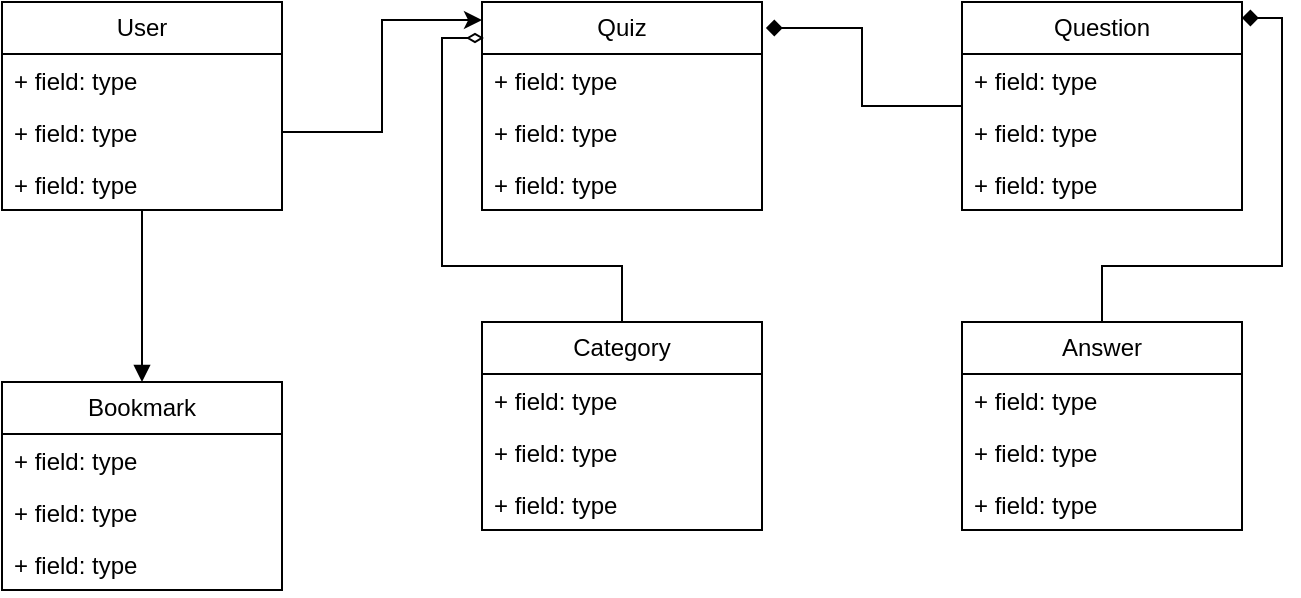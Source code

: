 <mxfile version="21.1.9" type="github">
  <diagram id="C5RBs43oDa-KdzZeNtuy" name="Page-1">
    <mxGraphModel dx="1434" dy="756" grid="1" gridSize="10" guides="1" tooltips="1" connect="1" arrows="1" fold="1" page="1" pageScale="1" pageWidth="827" pageHeight="1169" math="0" shadow="0">
      <root>
        <mxCell id="WIyWlLk6GJQsqaUBKTNV-0" />
        <mxCell id="WIyWlLk6GJQsqaUBKTNV-1" parent="WIyWlLk6GJQsqaUBKTNV-0" />
        <mxCell id="UnV5D2qOBzyPlxezONcd-26" style="edgeStyle=orthogonalEdgeStyle;rounded=0;orthogonalLoop=1;jettySize=auto;html=1;entryX=0.5;entryY=0;entryDx=0;entryDy=0;endArrow=block;endFill=1;" edge="1" parent="WIyWlLk6GJQsqaUBKTNV-1" source="UnV5D2qOBzyPlxezONcd-1" target="UnV5D2qOBzyPlxezONcd-21">
          <mxGeometry relative="1" as="geometry" />
        </mxCell>
        <mxCell id="UnV5D2qOBzyPlxezONcd-1" value="User" style="swimlane;fontStyle=0;childLayout=stackLayout;horizontal=1;startSize=26;fillColor=none;horizontalStack=0;resizeParent=1;resizeParentMax=0;resizeLast=0;collapsible=1;marginBottom=0;whiteSpace=wrap;html=1;" vertex="1" parent="WIyWlLk6GJQsqaUBKTNV-1">
          <mxGeometry x="40" y="40" width="140" height="104" as="geometry" />
        </mxCell>
        <mxCell id="UnV5D2qOBzyPlxezONcd-2" value="+ field: type" style="text;strokeColor=none;fillColor=none;align=left;verticalAlign=top;spacingLeft=4;spacingRight=4;overflow=hidden;rotatable=0;points=[[0,0.5],[1,0.5]];portConstraint=eastwest;whiteSpace=wrap;html=1;" vertex="1" parent="UnV5D2qOBzyPlxezONcd-1">
          <mxGeometry y="26" width="140" height="26" as="geometry" />
        </mxCell>
        <mxCell id="UnV5D2qOBzyPlxezONcd-3" value="+ field: type" style="text;strokeColor=none;fillColor=none;align=left;verticalAlign=top;spacingLeft=4;spacingRight=4;overflow=hidden;rotatable=0;points=[[0,0.5],[1,0.5]];portConstraint=eastwest;whiteSpace=wrap;html=1;" vertex="1" parent="UnV5D2qOBzyPlxezONcd-1">
          <mxGeometry y="52" width="140" height="26" as="geometry" />
        </mxCell>
        <mxCell id="UnV5D2qOBzyPlxezONcd-4" value="+ field: type" style="text;strokeColor=none;fillColor=none;align=left;verticalAlign=top;spacingLeft=4;spacingRight=4;overflow=hidden;rotatable=0;points=[[0,0.5],[1,0.5]];portConstraint=eastwest;whiteSpace=wrap;html=1;" vertex="1" parent="UnV5D2qOBzyPlxezONcd-1">
          <mxGeometry y="78" width="140" height="26" as="geometry" />
        </mxCell>
        <mxCell id="UnV5D2qOBzyPlxezONcd-5" value="Quiz" style="swimlane;fontStyle=0;childLayout=stackLayout;horizontal=1;startSize=26;fillColor=none;horizontalStack=0;resizeParent=1;resizeParentMax=0;resizeLast=0;collapsible=1;marginBottom=0;whiteSpace=wrap;html=1;" vertex="1" parent="WIyWlLk6GJQsqaUBKTNV-1">
          <mxGeometry x="280" y="40" width="140" height="104" as="geometry" />
        </mxCell>
        <mxCell id="UnV5D2qOBzyPlxezONcd-6" value="+ field: type" style="text;strokeColor=none;fillColor=none;align=left;verticalAlign=top;spacingLeft=4;spacingRight=4;overflow=hidden;rotatable=0;points=[[0,0.5],[1,0.5]];portConstraint=eastwest;whiteSpace=wrap;html=1;" vertex="1" parent="UnV5D2qOBzyPlxezONcd-5">
          <mxGeometry y="26" width="140" height="26" as="geometry" />
        </mxCell>
        <mxCell id="UnV5D2qOBzyPlxezONcd-7" value="+ field: type" style="text;strokeColor=none;fillColor=none;align=left;verticalAlign=top;spacingLeft=4;spacingRight=4;overflow=hidden;rotatable=0;points=[[0,0.5],[1,0.5]];portConstraint=eastwest;whiteSpace=wrap;html=1;" vertex="1" parent="UnV5D2qOBzyPlxezONcd-5">
          <mxGeometry y="52" width="140" height="26" as="geometry" />
        </mxCell>
        <mxCell id="UnV5D2qOBzyPlxezONcd-8" value="+ field: type" style="text;strokeColor=none;fillColor=none;align=left;verticalAlign=top;spacingLeft=4;spacingRight=4;overflow=hidden;rotatable=0;points=[[0,0.5],[1,0.5]];portConstraint=eastwest;whiteSpace=wrap;html=1;" vertex="1" parent="UnV5D2qOBzyPlxezONcd-5">
          <mxGeometry y="78" width="140" height="26" as="geometry" />
        </mxCell>
        <mxCell id="UnV5D2qOBzyPlxezONcd-30" style="edgeStyle=orthogonalEdgeStyle;rounded=0;orthogonalLoop=1;jettySize=auto;html=1;entryX=1.014;entryY=0.125;entryDx=0;entryDy=0;entryPerimeter=0;endArrow=diamond;endFill=1;" edge="1" parent="WIyWlLk6GJQsqaUBKTNV-1" source="UnV5D2qOBzyPlxezONcd-9" target="UnV5D2qOBzyPlxezONcd-5">
          <mxGeometry relative="1" as="geometry" />
        </mxCell>
        <mxCell id="UnV5D2qOBzyPlxezONcd-9" value="Question" style="swimlane;fontStyle=0;childLayout=stackLayout;horizontal=1;startSize=26;fillColor=none;horizontalStack=0;resizeParent=1;resizeParentMax=0;resizeLast=0;collapsible=1;marginBottom=0;whiteSpace=wrap;html=1;" vertex="1" parent="WIyWlLk6GJQsqaUBKTNV-1">
          <mxGeometry x="520" y="40" width="140" height="104" as="geometry" />
        </mxCell>
        <mxCell id="UnV5D2qOBzyPlxezONcd-10" value="+ field: type" style="text;strokeColor=none;fillColor=none;align=left;verticalAlign=top;spacingLeft=4;spacingRight=4;overflow=hidden;rotatable=0;points=[[0,0.5],[1,0.5]];portConstraint=eastwest;whiteSpace=wrap;html=1;" vertex="1" parent="UnV5D2qOBzyPlxezONcd-9">
          <mxGeometry y="26" width="140" height="26" as="geometry" />
        </mxCell>
        <mxCell id="UnV5D2qOBzyPlxezONcd-11" value="+ field: type" style="text;strokeColor=none;fillColor=none;align=left;verticalAlign=top;spacingLeft=4;spacingRight=4;overflow=hidden;rotatable=0;points=[[0,0.5],[1,0.5]];portConstraint=eastwest;whiteSpace=wrap;html=1;" vertex="1" parent="UnV5D2qOBzyPlxezONcd-9">
          <mxGeometry y="52" width="140" height="26" as="geometry" />
        </mxCell>
        <mxCell id="UnV5D2qOBzyPlxezONcd-12" value="+ field: type" style="text;strokeColor=none;fillColor=none;align=left;verticalAlign=top;spacingLeft=4;spacingRight=4;overflow=hidden;rotatable=0;points=[[0,0.5],[1,0.5]];portConstraint=eastwest;whiteSpace=wrap;html=1;" vertex="1" parent="UnV5D2qOBzyPlxezONcd-9">
          <mxGeometry y="78" width="140" height="26" as="geometry" />
        </mxCell>
        <mxCell id="UnV5D2qOBzyPlxezONcd-29" style="edgeStyle=orthogonalEdgeStyle;rounded=0;orthogonalLoop=1;jettySize=auto;html=1;entryX=1;entryY=0.077;entryDx=0;entryDy=0;entryPerimeter=0;endArrow=diamond;endFill=1;" edge="1" parent="WIyWlLk6GJQsqaUBKTNV-1" source="UnV5D2qOBzyPlxezONcd-13" target="UnV5D2qOBzyPlxezONcd-9">
          <mxGeometry relative="1" as="geometry">
            <mxPoint x="780" y="50" as="targetPoint" />
          </mxGeometry>
        </mxCell>
        <mxCell id="UnV5D2qOBzyPlxezONcd-13" value="Answer" style="swimlane;fontStyle=0;childLayout=stackLayout;horizontal=1;startSize=26;fillColor=none;horizontalStack=0;resizeParent=1;resizeParentMax=0;resizeLast=0;collapsible=1;marginBottom=0;whiteSpace=wrap;html=1;" vertex="1" parent="WIyWlLk6GJQsqaUBKTNV-1">
          <mxGeometry x="520" y="200" width="140" height="104" as="geometry" />
        </mxCell>
        <mxCell id="UnV5D2qOBzyPlxezONcd-14" value="+ field: type" style="text;strokeColor=none;fillColor=none;align=left;verticalAlign=top;spacingLeft=4;spacingRight=4;overflow=hidden;rotatable=0;points=[[0,0.5],[1,0.5]];portConstraint=eastwest;whiteSpace=wrap;html=1;" vertex="1" parent="UnV5D2qOBzyPlxezONcd-13">
          <mxGeometry y="26" width="140" height="26" as="geometry" />
        </mxCell>
        <mxCell id="UnV5D2qOBzyPlxezONcd-15" value="+ field: type" style="text;strokeColor=none;fillColor=none;align=left;verticalAlign=top;spacingLeft=4;spacingRight=4;overflow=hidden;rotatable=0;points=[[0,0.5],[1,0.5]];portConstraint=eastwest;whiteSpace=wrap;html=1;" vertex="1" parent="UnV5D2qOBzyPlxezONcd-13">
          <mxGeometry y="52" width="140" height="26" as="geometry" />
        </mxCell>
        <mxCell id="UnV5D2qOBzyPlxezONcd-16" value="+ field: type" style="text;strokeColor=none;fillColor=none;align=left;verticalAlign=top;spacingLeft=4;spacingRight=4;overflow=hidden;rotatable=0;points=[[0,0.5],[1,0.5]];portConstraint=eastwest;whiteSpace=wrap;html=1;" vertex="1" parent="UnV5D2qOBzyPlxezONcd-13">
          <mxGeometry y="78" width="140" height="26" as="geometry" />
        </mxCell>
        <mxCell id="UnV5D2qOBzyPlxezONcd-28" style="edgeStyle=orthogonalEdgeStyle;rounded=0;orthogonalLoop=1;jettySize=auto;html=1;entryX=0.007;entryY=0.173;entryDx=0;entryDy=0;entryPerimeter=0;endArrow=diamondThin;endFill=0;" edge="1" parent="WIyWlLk6GJQsqaUBKTNV-1" source="UnV5D2qOBzyPlxezONcd-17" target="UnV5D2qOBzyPlxezONcd-5">
          <mxGeometry relative="1" as="geometry" />
        </mxCell>
        <mxCell id="UnV5D2qOBzyPlxezONcd-17" value="Category" style="swimlane;fontStyle=0;childLayout=stackLayout;horizontal=1;startSize=26;fillColor=none;horizontalStack=0;resizeParent=1;resizeParentMax=0;resizeLast=0;collapsible=1;marginBottom=0;whiteSpace=wrap;html=1;" vertex="1" parent="WIyWlLk6GJQsqaUBKTNV-1">
          <mxGeometry x="280" y="200" width="140" height="104" as="geometry" />
        </mxCell>
        <mxCell id="UnV5D2qOBzyPlxezONcd-18" value="+ field: type" style="text;strokeColor=none;fillColor=none;align=left;verticalAlign=top;spacingLeft=4;spacingRight=4;overflow=hidden;rotatable=0;points=[[0,0.5],[1,0.5]];portConstraint=eastwest;whiteSpace=wrap;html=1;" vertex="1" parent="UnV5D2qOBzyPlxezONcd-17">
          <mxGeometry y="26" width="140" height="26" as="geometry" />
        </mxCell>
        <mxCell id="UnV5D2qOBzyPlxezONcd-19" value="+ field: type" style="text;strokeColor=none;fillColor=none;align=left;verticalAlign=top;spacingLeft=4;spacingRight=4;overflow=hidden;rotatable=0;points=[[0,0.5],[1,0.5]];portConstraint=eastwest;whiteSpace=wrap;html=1;" vertex="1" parent="UnV5D2qOBzyPlxezONcd-17">
          <mxGeometry y="52" width="140" height="26" as="geometry" />
        </mxCell>
        <mxCell id="UnV5D2qOBzyPlxezONcd-20" value="+ field: type" style="text;strokeColor=none;fillColor=none;align=left;verticalAlign=top;spacingLeft=4;spacingRight=4;overflow=hidden;rotatable=0;points=[[0,0.5],[1,0.5]];portConstraint=eastwest;whiteSpace=wrap;html=1;" vertex="1" parent="UnV5D2qOBzyPlxezONcd-17">
          <mxGeometry y="78" width="140" height="26" as="geometry" />
        </mxCell>
        <mxCell id="UnV5D2qOBzyPlxezONcd-21" value="Bookmark" style="swimlane;fontStyle=0;childLayout=stackLayout;horizontal=1;startSize=26;fillColor=none;horizontalStack=0;resizeParent=1;resizeParentMax=0;resizeLast=0;collapsible=1;marginBottom=0;whiteSpace=wrap;html=1;" vertex="1" parent="WIyWlLk6GJQsqaUBKTNV-1">
          <mxGeometry x="40" y="230" width="140" height="104" as="geometry" />
        </mxCell>
        <mxCell id="UnV5D2qOBzyPlxezONcd-22" value="+ field: type" style="text;strokeColor=none;fillColor=none;align=left;verticalAlign=top;spacingLeft=4;spacingRight=4;overflow=hidden;rotatable=0;points=[[0,0.5],[1,0.5]];portConstraint=eastwest;whiteSpace=wrap;html=1;" vertex="1" parent="UnV5D2qOBzyPlxezONcd-21">
          <mxGeometry y="26" width="140" height="26" as="geometry" />
        </mxCell>
        <mxCell id="UnV5D2qOBzyPlxezONcd-23" value="+ field: type" style="text;strokeColor=none;fillColor=none;align=left;verticalAlign=top;spacingLeft=4;spacingRight=4;overflow=hidden;rotatable=0;points=[[0,0.5],[1,0.5]];portConstraint=eastwest;whiteSpace=wrap;html=1;" vertex="1" parent="UnV5D2qOBzyPlxezONcd-21">
          <mxGeometry y="52" width="140" height="26" as="geometry" />
        </mxCell>
        <mxCell id="UnV5D2qOBzyPlxezONcd-24" value="+ field: type" style="text;strokeColor=none;fillColor=none;align=left;verticalAlign=top;spacingLeft=4;spacingRight=4;overflow=hidden;rotatable=0;points=[[0,0.5],[1,0.5]];portConstraint=eastwest;whiteSpace=wrap;html=1;" vertex="1" parent="UnV5D2qOBzyPlxezONcd-21">
          <mxGeometry y="78" width="140" height="26" as="geometry" />
        </mxCell>
        <mxCell id="UnV5D2qOBzyPlxezONcd-27" style="edgeStyle=orthogonalEdgeStyle;rounded=0;orthogonalLoop=1;jettySize=auto;html=1;exitX=1;exitY=0.5;exitDx=0;exitDy=0;entryX=0;entryY=0.087;entryDx=0;entryDy=0;entryPerimeter=0;" edge="1" parent="WIyWlLk6GJQsqaUBKTNV-1" source="UnV5D2qOBzyPlxezONcd-3" target="UnV5D2qOBzyPlxezONcd-5">
          <mxGeometry relative="1" as="geometry">
            <mxPoint x="270" y="56" as="targetPoint" />
          </mxGeometry>
        </mxCell>
      </root>
    </mxGraphModel>
  </diagram>
</mxfile>
